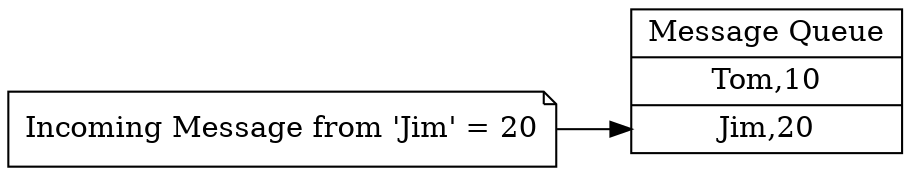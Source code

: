 digraph G {
   rankdir=LR    
   node [shape=record];
   im1 [label="Incoming Message from 'Jim' = 20",shape=note];
   q1 [label="Message Queue|Tom,10|<m> Jim,20",shape=record];
   im1 -> q1:m;
}
